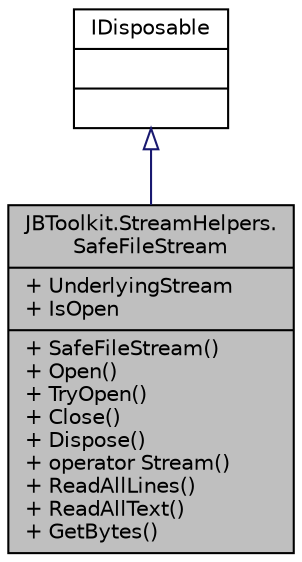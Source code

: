 digraph "JBToolkit.StreamHelpers.SafeFileStream"
{
 // LATEX_PDF_SIZE
  edge [fontname="Helvetica",fontsize="10",labelfontname="Helvetica",labelfontsize="10"];
  node [fontname="Helvetica",fontsize="10",shape=record];
  Node1 [label="{JBToolkit.StreamHelpers.\lSafeFileStream\n|+ UnderlyingStream\l+ IsOpen\l|+ SafeFileStream()\l+ Open()\l+ TryOpen()\l+ Close()\l+ Dispose()\l+ operator Stream()\l+ ReadAllLines()\l+ ReadAllText()\l+ GetBytes()\l}",height=0.2,width=0.4,color="black", fillcolor="grey75", style="filled", fontcolor="black",tooltip="This is a wrapper around a FileStream. While it is not a Stream itself, it can be cast to one (keep i..."];
  Node2 -> Node1 [dir="back",color="midnightblue",fontsize="10",style="solid",arrowtail="onormal",fontname="Helvetica"];
  Node2 [label="{IDisposable\n||}",height=0.2,width=0.4,color="black", fillcolor="white", style="filled",URL="$d2/d55/class_i_disposable.html",tooltip=" "];
}
